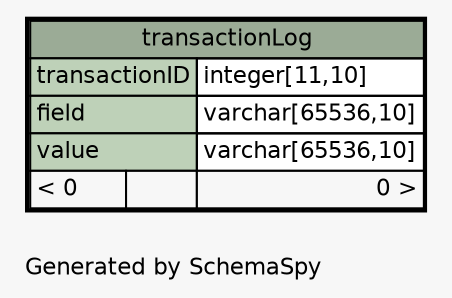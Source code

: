 // dot 2.34.0 on Linux 3.11.6-1-ARCH
// SchemaSpy rev 590
digraph "oneDegreeRelationshipsDiagram" {
  graph [
    rankdir="RL"
    bgcolor="#f7f7f7"
    label="\nGenerated by SchemaSpy"
    labeljust="l"
    nodesep="0.18"
    ranksep="0.46"
    fontname="Helvetica"
    fontsize="11"
  ];
  node [
    fontname="Helvetica"
    fontsize="11"
    shape="plaintext"
  ];
  edge [
    arrowsize="0.8"
  ];
  "transactionLog" [
    label=<
    <TABLE BORDER="2" CELLBORDER="1" CELLSPACING="0" BGCOLOR="#ffffff">
      <TR><TD COLSPAN="3" BGCOLOR="#9bab96" ALIGN="CENTER">transactionLog</TD></TR>
      <TR><TD PORT="transactionID" COLSPAN="2" BGCOLOR="#bed1b8" ALIGN="LEFT">transactionID</TD><TD PORT="transactionID.type" ALIGN="LEFT">integer[11,10]</TD></TR>
      <TR><TD PORT="field" COLSPAN="2" BGCOLOR="#bed1b8" ALIGN="LEFT">field</TD><TD PORT="field.type" ALIGN="LEFT">varchar[65536,10]</TD></TR>
      <TR><TD PORT="value" COLSPAN="2" BGCOLOR="#bed1b8" ALIGN="LEFT">value</TD><TD PORT="value.type" ALIGN="LEFT">varchar[65536,10]</TD></TR>
      <TR><TD ALIGN="LEFT" BGCOLOR="#f7f7f7">&lt; 0</TD><TD ALIGN="RIGHT" BGCOLOR="#f7f7f7">  </TD><TD ALIGN="RIGHT" BGCOLOR="#f7f7f7">0 &gt;</TD></TR>
    </TABLE>>
    URL="transactionLog.html"
    tooltip="transactionLog"
  ];
}
